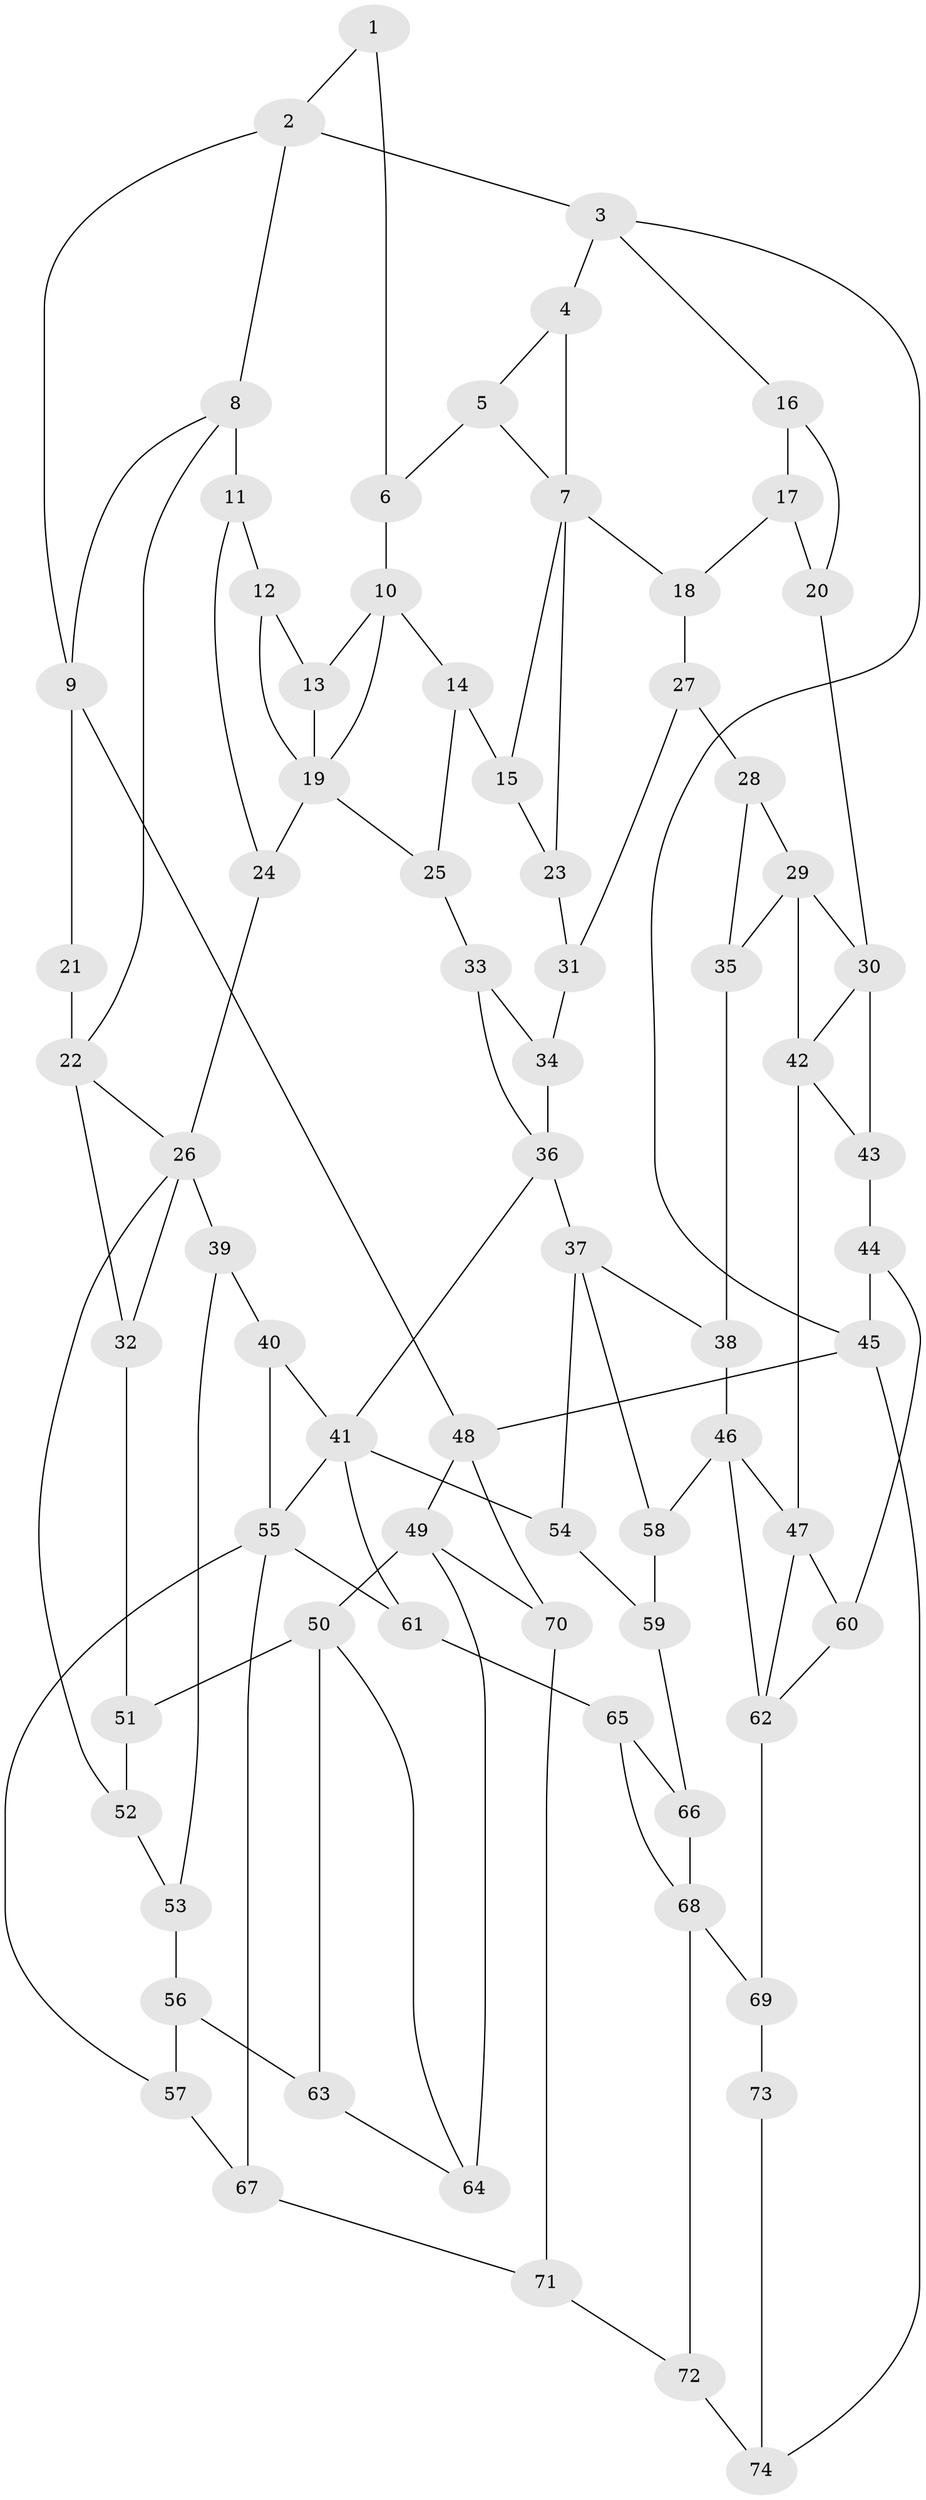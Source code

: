 // original degree distribution, {3: 0.02040816326530612, 4: 0.22448979591836735, 5: 0.5374149659863946, 6: 0.21768707482993196}
// Generated by graph-tools (version 1.1) at 2025/38/03/09/25 02:38:49]
// undirected, 74 vertices, 124 edges
graph export_dot {
graph [start="1"]
  node [color=gray90,style=filled];
  1;
  2;
  3;
  4;
  5;
  6;
  7;
  8;
  9;
  10;
  11;
  12;
  13;
  14;
  15;
  16;
  17;
  18;
  19;
  20;
  21;
  22;
  23;
  24;
  25;
  26;
  27;
  28;
  29;
  30;
  31;
  32;
  33;
  34;
  35;
  36;
  37;
  38;
  39;
  40;
  41;
  42;
  43;
  44;
  45;
  46;
  47;
  48;
  49;
  50;
  51;
  52;
  53;
  54;
  55;
  56;
  57;
  58;
  59;
  60;
  61;
  62;
  63;
  64;
  65;
  66;
  67;
  68;
  69;
  70;
  71;
  72;
  73;
  74;
  1 -- 2 [weight=2.0];
  1 -- 6 [weight=2.0];
  2 -- 3 [weight=1.0];
  2 -- 8 [weight=2.0];
  2 -- 9 [weight=1.0];
  3 -- 4 [weight=1.0];
  3 -- 16 [weight=1.0];
  3 -- 45 [weight=1.0];
  4 -- 5 [weight=1.0];
  4 -- 7 [weight=1.0];
  5 -- 6 [weight=2.0];
  5 -- 7 [weight=1.0];
  6 -- 10 [weight=2.0];
  7 -- 15 [weight=1.0];
  7 -- 18 [weight=1.0];
  7 -- 23 [weight=1.0];
  8 -- 9 [weight=1.0];
  8 -- 11 [weight=2.0];
  8 -- 22 [weight=1.0];
  9 -- 21 [weight=1.0];
  9 -- 48 [weight=1.0];
  10 -- 13 [weight=1.0];
  10 -- 14 [weight=1.0];
  10 -- 19 [weight=1.0];
  11 -- 12 [weight=1.0];
  11 -- 24 [weight=1.0];
  12 -- 13 [weight=1.0];
  12 -- 19 [weight=1.0];
  13 -- 19 [weight=1.0];
  14 -- 15 [weight=1.0];
  14 -- 25 [weight=1.0];
  15 -- 23 [weight=1.0];
  16 -- 17 [weight=1.0];
  16 -- 20 [weight=1.0];
  17 -- 18 [weight=1.0];
  17 -- 20 [weight=3.0];
  18 -- 27 [weight=1.0];
  19 -- 24 [weight=2.0];
  19 -- 25 [weight=1.0];
  20 -- 30 [weight=2.0];
  21 -- 22 [weight=2.0];
  22 -- 26 [weight=1.0];
  22 -- 32 [weight=2.0];
  23 -- 31 [weight=1.0];
  24 -- 26 [weight=2.0];
  25 -- 33 [weight=1.0];
  26 -- 32 [weight=1.0];
  26 -- 39 [weight=1.0];
  26 -- 52 [weight=1.0];
  27 -- 28 [weight=1.0];
  27 -- 31 [weight=1.0];
  28 -- 29 [weight=1.0];
  28 -- 35 [weight=1.0];
  29 -- 30 [weight=2.0];
  29 -- 35 [weight=1.0];
  29 -- 42 [weight=1.0];
  30 -- 42 [weight=1.0];
  30 -- 43 [weight=1.0];
  31 -- 34 [weight=1.0];
  32 -- 51 [weight=3.0];
  33 -- 34 [weight=1.0];
  33 -- 36 [weight=1.0];
  34 -- 36 [weight=1.0];
  35 -- 38 [weight=1.0];
  36 -- 37 [weight=2.0];
  36 -- 41 [weight=1.0];
  37 -- 38 [weight=2.0];
  37 -- 54 [weight=1.0];
  37 -- 58 [weight=1.0];
  38 -- 46 [weight=1.0];
  39 -- 40 [weight=1.0];
  39 -- 53 [weight=1.0];
  40 -- 41 [weight=1.0];
  40 -- 55 [weight=2.0];
  41 -- 54 [weight=1.0];
  41 -- 55 [weight=1.0];
  41 -- 61 [weight=1.0];
  42 -- 43 [weight=1.0];
  42 -- 47 [weight=2.0];
  43 -- 44 [weight=1.0];
  44 -- 45 [weight=1.0];
  44 -- 60 [weight=1.0];
  45 -- 48 [weight=1.0];
  45 -- 74 [weight=1.0];
  46 -- 47 [weight=2.0];
  46 -- 58 [weight=1.0];
  46 -- 62 [weight=1.0];
  47 -- 60 [weight=1.0];
  47 -- 62 [weight=1.0];
  48 -- 49 [weight=1.0];
  48 -- 70 [weight=1.0];
  49 -- 50 [weight=1.0];
  49 -- 64 [weight=3.0];
  49 -- 70 [weight=1.0];
  50 -- 51 [weight=2.0];
  50 -- 63 [weight=1.0];
  50 -- 64 [weight=2.0];
  51 -- 52 [weight=1.0];
  52 -- 53 [weight=1.0];
  53 -- 56 [weight=1.0];
  54 -- 59 [weight=1.0];
  55 -- 57 [weight=1.0];
  55 -- 61 [weight=1.0];
  55 -- 67 [weight=1.0];
  56 -- 57 [weight=1.0];
  56 -- 63 [weight=1.0];
  57 -- 67 [weight=1.0];
  58 -- 59 [weight=1.0];
  59 -- 66 [weight=1.0];
  60 -- 62 [weight=1.0];
  61 -- 65 [weight=1.0];
  62 -- 69 [weight=2.0];
  63 -- 64 [weight=1.0];
  65 -- 66 [weight=1.0];
  65 -- 68 [weight=1.0];
  66 -- 68 [weight=1.0];
  67 -- 71 [weight=1.0];
  68 -- 69 [weight=2.0];
  68 -- 72 [weight=1.0];
  69 -- 73 [weight=2.0];
  70 -- 71 [weight=1.0];
  71 -- 72 [weight=1.0];
  72 -- 74 [weight=1.0];
  73 -- 74 [weight=1.0];
}
